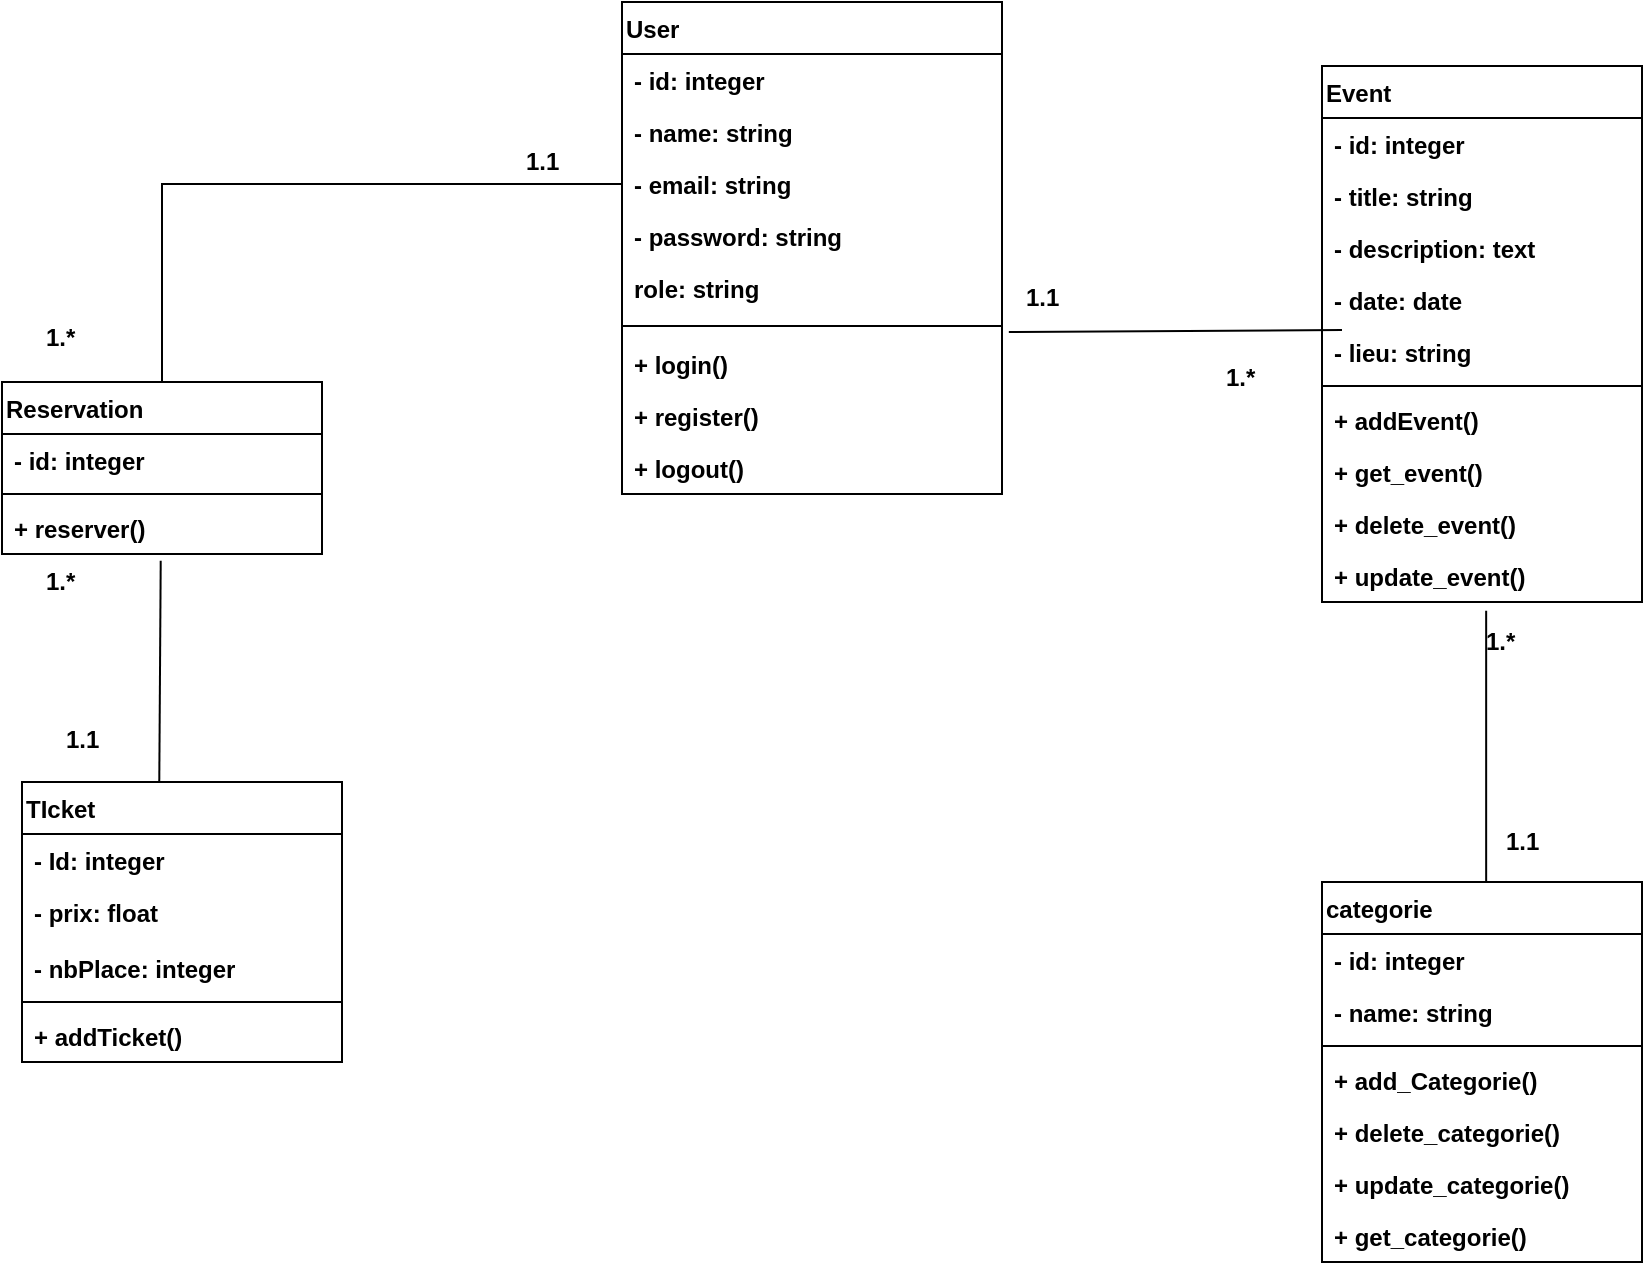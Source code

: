 <mxfile>
    <diagram id="Uz2oyUnhidnE9bJEwkCq" name="Page-1">
        <mxGraphModel dx="1693" dy="1212" grid="1" gridSize="10" guides="1" tooltips="1" connect="1" arrows="1" fold="1" page="0" pageScale="1" pageWidth="850" pageHeight="1100" math="0" shadow="0">
            <root>
                <mxCell id="0"/>
                <mxCell id="1" parent="0"/>
                <mxCell id="2" value="User" style="swimlane;fontStyle=1;align=left;verticalAlign=top;childLayout=stackLayout;horizontal=1;startSize=26;horizontalStack=0;resizeParent=1;resizeParentMax=0;resizeLast=0;collapsible=1;marginBottom=0;fontColor=default;rounded=0;" parent="1" vertex="1">
                    <mxGeometry x="290" y="-50" width="190" height="246" as="geometry"/>
                </mxCell>
                <mxCell id="3" value="- id: integer" style="text;align=left;verticalAlign=top;spacingLeft=4;spacingRight=4;overflow=hidden;rotatable=0;points=[[0,0.5],[1,0.5]];portConstraint=eastwest;fontStyle=1;fontColor=default;rounded=0;" parent="2" vertex="1">
                    <mxGeometry y="26" width="190" height="26" as="geometry"/>
                </mxCell>
                <mxCell id="4" value="- name: string" style="text;align=left;verticalAlign=top;spacingLeft=4;spacingRight=4;overflow=hidden;rotatable=0;points=[[0,0.5],[1,0.5]];portConstraint=eastwest;fontStyle=1;fontColor=default;rounded=0;" parent="2" vertex="1">
                    <mxGeometry y="52" width="190" height="26" as="geometry"/>
                </mxCell>
                <mxCell id="5" value="- email: string" style="text;align=left;verticalAlign=top;spacingLeft=4;spacingRight=4;overflow=hidden;rotatable=0;points=[[0,0.5],[1,0.5]];portConstraint=eastwest;fontStyle=1;fontColor=default;rounded=0;" parent="2" vertex="1">
                    <mxGeometry y="78" width="190" height="26" as="geometry"/>
                </mxCell>
                <mxCell id="6" value="- password: string" style="text;align=left;verticalAlign=top;spacingLeft=4;spacingRight=4;overflow=hidden;rotatable=0;points=[[0,0.5],[1,0.5]];portConstraint=eastwest;fontStyle=1;fontColor=default;rounded=0;" parent="2" vertex="1">
                    <mxGeometry y="104" width="190" height="26" as="geometry"/>
                </mxCell>
                <mxCell id="11" value="role: string&#10;" style="text;align=left;verticalAlign=top;spacingLeft=4;spacingRight=4;overflow=hidden;rotatable=0;points=[[0,0.5],[1,0.5]];portConstraint=eastwest;fontStyle=1;fontColor=default;rounded=0;" parent="2" vertex="1">
                    <mxGeometry y="130" width="190" height="26" as="geometry"/>
                </mxCell>
                <mxCell id="7" value="" style="line;strokeWidth=1;align=left;verticalAlign=middle;spacingTop=-1;spacingLeft=3;spacingRight=3;rotatable=0;labelPosition=right;points=[];portConstraint=eastwest;fontStyle=1;fontColor=default;rounded=0;" parent="2" vertex="1">
                    <mxGeometry y="156" width="190" height="12" as="geometry"/>
                </mxCell>
                <mxCell id="8" value="+ login()" style="text;align=left;verticalAlign=top;spacingLeft=4;spacingRight=4;overflow=hidden;rotatable=0;points=[[0,0.5],[1,0.5]];portConstraint=eastwest;fontStyle=1;fontColor=default;rounded=0;" parent="2" vertex="1">
                    <mxGeometry y="168" width="190" height="26" as="geometry"/>
                </mxCell>
                <mxCell id="9" value="+ register()" style="text;align=left;verticalAlign=top;spacingLeft=4;spacingRight=4;overflow=hidden;rotatable=0;points=[[0,0.5],[1,0.5]];portConstraint=eastwest;fontStyle=1;fontColor=default;rounded=0;" parent="2" vertex="1">
                    <mxGeometry y="194" width="190" height="26" as="geometry"/>
                </mxCell>
                <mxCell id="10" value="+ logout()" style="text;align=left;verticalAlign=top;spacingLeft=4;spacingRight=4;overflow=hidden;rotatable=0;points=[[0,0.5],[1,0.5]];portConstraint=eastwest;fontStyle=1;fontColor=default;rounded=0;" parent="2" vertex="1">
                    <mxGeometry y="220" width="190" height="26" as="geometry"/>
                </mxCell>
                <mxCell id="12" value="Event" style="swimlane;fontStyle=1;align=left;verticalAlign=top;childLayout=stackLayout;horizontal=1;startSize=26;horizontalStack=0;resizeParent=1;resizeParentMax=0;resizeLast=0;collapsible=1;marginBottom=0;fontColor=default;rounded=0;" parent="1" vertex="1">
                    <mxGeometry x="640" y="-18" width="160" height="268" as="geometry"/>
                </mxCell>
                <mxCell id="13" value="- id: integer" style="text;align=left;verticalAlign=top;spacingLeft=4;spacingRight=4;overflow=hidden;rotatable=0;points=[[0,0.5],[1,0.5]];portConstraint=eastwest;fontStyle=1;fontColor=default;rounded=0;" parent="12" vertex="1">
                    <mxGeometry y="26" width="160" height="26" as="geometry"/>
                </mxCell>
                <mxCell id="14" value="- title: string" style="text;align=left;verticalAlign=top;spacingLeft=4;spacingRight=4;overflow=hidden;rotatable=0;points=[[0,0.5],[1,0.5]];portConstraint=eastwest;fontStyle=1;fontColor=default;rounded=0;" parent="12" vertex="1">
                    <mxGeometry y="52" width="160" height="26" as="geometry"/>
                </mxCell>
                <mxCell id="15" value="- description: text" style="text;align=left;verticalAlign=top;spacingLeft=4;spacingRight=4;overflow=hidden;rotatable=0;points=[[0,0.5],[1,0.5]];portConstraint=eastwest;fontStyle=1;fontColor=default;rounded=0;" parent="12" vertex="1">
                    <mxGeometry y="78" width="160" height="26" as="geometry"/>
                </mxCell>
                <mxCell id="16" value="- date: date" style="text;align=left;verticalAlign=top;spacingLeft=4;spacingRight=4;overflow=hidden;rotatable=0;points=[[0,0.5],[1,0.5]];portConstraint=eastwest;fontStyle=1;fontColor=default;rounded=0;" parent="12" vertex="1">
                    <mxGeometry y="104" width="160" height="26" as="geometry"/>
                </mxCell>
                <mxCell id="17" value="- lieu: string" style="text;align=left;verticalAlign=top;spacingLeft=4;spacingRight=4;overflow=hidden;rotatable=0;points=[[0,0.5],[1,0.5]];portConstraint=eastwest;fontStyle=1;fontColor=default;rounded=0;" parent="12" vertex="1">
                    <mxGeometry y="130" width="160" height="26" as="geometry"/>
                </mxCell>
                <mxCell id="18" value="" style="line;strokeWidth=1;align=left;verticalAlign=middle;spacingTop=-1;spacingLeft=3;spacingRight=3;rotatable=0;labelPosition=right;points=[];portConstraint=eastwest;fontStyle=1;fontColor=default;rounded=0;" parent="12" vertex="1">
                    <mxGeometry y="156" width="160" height="8" as="geometry"/>
                </mxCell>
                <mxCell id="19" value="+ addEvent()" style="text;align=left;verticalAlign=top;spacingLeft=4;spacingRight=4;overflow=hidden;rotatable=0;points=[[0,0.5],[1,0.5]];portConstraint=eastwest;fontStyle=1;fontColor=default;rounded=0;" parent="12" vertex="1">
                    <mxGeometry y="164" width="160" height="26" as="geometry"/>
                </mxCell>
                <mxCell id="20" value="+ get_event()" style="text;align=left;verticalAlign=top;spacingLeft=4;spacingRight=4;overflow=hidden;rotatable=0;points=[[0,0.5],[1,0.5]];portConstraint=eastwest;fontStyle=1;fontColor=default;rounded=0;" parent="12" vertex="1">
                    <mxGeometry y="190" width="160" height="26" as="geometry"/>
                </mxCell>
                <mxCell id="21" value="+ delete_event()" style="text;align=left;verticalAlign=top;spacingLeft=4;spacingRight=4;overflow=hidden;rotatable=0;points=[[0,0.5],[1,0.5]];portConstraint=eastwest;fontStyle=1;fontColor=default;rounded=0;" parent="12" vertex="1">
                    <mxGeometry y="216" width="160" height="26" as="geometry"/>
                </mxCell>
                <mxCell id="22" value="+ update_event()" style="text;align=left;verticalAlign=top;spacingLeft=4;spacingRight=4;overflow=hidden;rotatable=0;points=[[0,0.5],[1,0.5]];portConstraint=eastwest;fontStyle=1;fontColor=default;rounded=0;" parent="12" vertex="1">
                    <mxGeometry y="242" width="160" height="26" as="geometry"/>
                </mxCell>
                <mxCell id="23" value="categorie" style="swimlane;fontStyle=1;align=left;verticalAlign=top;childLayout=stackLayout;horizontal=1;startSize=26;horizontalStack=0;resizeParent=1;resizeParentMax=0;resizeLast=0;collapsible=1;marginBottom=0;fontColor=default;rounded=0;" parent="1" vertex="1">
                    <mxGeometry x="640" y="390" width="160" height="190" as="geometry"/>
                </mxCell>
                <mxCell id="24" value="- id: integer" style="text;align=left;verticalAlign=top;spacingLeft=4;spacingRight=4;overflow=hidden;rotatable=0;points=[[0,0.5],[1,0.5]];portConstraint=eastwest;fontStyle=1;fontColor=default;rounded=0;" parent="23" vertex="1">
                    <mxGeometry y="26" width="160" height="26" as="geometry"/>
                </mxCell>
                <mxCell id="25" value="- name: string" style="text;align=left;verticalAlign=top;spacingLeft=4;spacingRight=4;overflow=hidden;rotatable=0;points=[[0,0.5],[1,0.5]];portConstraint=eastwest;fontStyle=1;fontColor=default;rounded=0;" parent="23" vertex="1">
                    <mxGeometry y="52" width="160" height="26" as="geometry"/>
                </mxCell>
                <mxCell id="26" value="" style="line;strokeWidth=1;align=left;verticalAlign=middle;spacingTop=-1;spacingLeft=3;spacingRight=3;rotatable=0;labelPosition=right;points=[];portConstraint=eastwest;fontStyle=1;fontColor=default;rounded=0;" parent="23" vertex="1">
                    <mxGeometry y="78" width="160" height="8" as="geometry"/>
                </mxCell>
                <mxCell id="27" value="+ add_Categorie()" style="text;align=left;verticalAlign=top;spacingLeft=4;spacingRight=4;overflow=hidden;rotatable=0;points=[[0,0.5],[1,0.5]];portConstraint=eastwest;fontStyle=1;fontColor=default;rounded=0;" parent="23" vertex="1">
                    <mxGeometry y="86" width="160" height="26" as="geometry"/>
                </mxCell>
                <mxCell id="28" value="+ delete_categorie()" style="text;align=left;verticalAlign=top;spacingLeft=4;spacingRight=4;overflow=hidden;rotatable=0;points=[[0,0.5],[1,0.5]];portConstraint=eastwest;fontStyle=1;fontColor=default;rounded=0;" parent="23" vertex="1">
                    <mxGeometry y="112" width="160" height="26" as="geometry"/>
                </mxCell>
                <mxCell id="29" value="+ update_categorie()" style="text;align=left;verticalAlign=top;spacingLeft=4;spacingRight=4;overflow=hidden;rotatable=0;points=[[0,0.5],[1,0.5]];portConstraint=eastwest;fontStyle=1;fontColor=default;rounded=0;" parent="23" vertex="1">
                    <mxGeometry y="138" width="160" height="26" as="geometry"/>
                </mxCell>
                <mxCell id="30" value="+ get_categorie()" style="text;align=left;verticalAlign=top;spacingLeft=4;spacingRight=4;overflow=hidden;rotatable=0;points=[[0,0.5],[1,0.5]];portConstraint=eastwest;fontStyle=1;fontColor=default;rounded=0;" parent="23" vertex="1">
                    <mxGeometry y="164" width="160" height="26" as="geometry"/>
                </mxCell>
                <mxCell id="31" value="TIcket" style="swimlane;fontStyle=1;align=left;verticalAlign=top;childLayout=stackLayout;horizontal=1;startSize=26;horizontalStack=0;resizeParent=1;resizeParentMax=0;resizeLast=0;collapsible=1;marginBottom=0;fontColor=default;rounded=0;" parent="1" vertex="1">
                    <mxGeometry x="-10" y="340" width="160" height="140" as="geometry"/>
                </mxCell>
                <mxCell id="32" value="- Id: integer" style="text;align=left;verticalAlign=top;spacingLeft=4;spacingRight=4;overflow=hidden;rotatable=0;points=[[0,0.5],[1,0.5]];portConstraint=eastwest;fontStyle=1;fontColor=default;rounded=0;" parent="31" vertex="1">
                    <mxGeometry y="26" width="160" height="26" as="geometry"/>
                </mxCell>
                <mxCell id="33" value="- prix: float&#10;&#10;" style="text;align=left;verticalAlign=top;spacingLeft=4;spacingRight=4;overflow=hidden;rotatable=0;points=[[0,0.5],[1,0.5]];portConstraint=eastwest;fontStyle=1;fontColor=default;rounded=0;" parent="31" vertex="1">
                    <mxGeometry y="52" width="160" height="28" as="geometry"/>
                </mxCell>
                <mxCell id="34" value="- nbPlace: integer" style="text;align=left;verticalAlign=top;spacingLeft=4;spacingRight=4;overflow=hidden;rotatable=0;points=[[0,0.5],[1,0.5]];portConstraint=eastwest;fontStyle=1;fontColor=default;rounded=0;" parent="31" vertex="1">
                    <mxGeometry y="80" width="160" height="26" as="geometry"/>
                </mxCell>
                <mxCell id="36" value="" style="line;strokeWidth=1;align=left;verticalAlign=middle;spacingTop=-1;spacingLeft=3;spacingRight=3;rotatable=0;labelPosition=right;points=[];portConstraint=eastwest;fontStyle=1;fontColor=default;rounded=0;" parent="31" vertex="1">
                    <mxGeometry y="106" width="160" height="8" as="geometry"/>
                </mxCell>
                <mxCell id="37" value="+ addTicket()" style="text;align=left;verticalAlign=top;spacingLeft=4;spacingRight=4;overflow=hidden;rotatable=0;points=[[0,0.5],[1,0.5]];portConstraint=eastwest;fontStyle=1;fontColor=default;rounded=0;" parent="31" vertex="1">
                    <mxGeometry y="114" width="160" height="26" as="geometry"/>
                </mxCell>
                <mxCell id="38" value="Reservation" style="swimlane;fontStyle=1;align=left;verticalAlign=top;childLayout=stackLayout;horizontal=1;startSize=26;horizontalStack=0;resizeParent=1;resizeParentMax=0;resizeLast=0;collapsible=1;marginBottom=0;fontColor=default;rounded=0;" parent="1" vertex="1">
                    <mxGeometry x="-20" y="140" width="160" height="86" as="geometry"/>
                </mxCell>
                <mxCell id="39" value="- id: integer" style="text;align=left;verticalAlign=top;spacingLeft=4;spacingRight=4;overflow=hidden;rotatable=0;points=[[0,0.5],[1,0.5]];portConstraint=eastwest;fontStyle=1;fontColor=default;rounded=0;" parent="38" vertex="1">
                    <mxGeometry y="26" width="160" height="26" as="geometry"/>
                </mxCell>
                <mxCell id="40" value="" style="line;strokeWidth=1;align=left;verticalAlign=middle;spacingTop=-1;spacingLeft=3;spacingRight=3;rotatable=0;labelPosition=right;points=[];portConstraint=eastwest;fontStyle=1;fontColor=default;rounded=0;" parent="38" vertex="1">
                    <mxGeometry y="52" width="160" height="8" as="geometry"/>
                </mxCell>
                <mxCell id="41" value="+ reserver()" style="text;align=left;verticalAlign=top;spacingLeft=4;spacingRight=4;overflow=hidden;rotatable=0;points=[[0,0.5],[1,0.5]];portConstraint=eastwest;fontStyle=1;fontColor=default;rounded=0;" parent="38" vertex="1">
                    <mxGeometry y="60" width="160" height="26" as="geometry"/>
                </mxCell>
                <mxCell id="42" value="" style="endArrow=none;html=1;exitX=1.018;exitY=-0.113;exitDx=0;exitDy=0;exitPerimeter=0;fontStyle=1;align=left;fontColor=default;rounded=0;" parent="1" source="8" edge="1">
                    <mxGeometry width="50" height="50" relative="1" as="geometry">
                        <mxPoint x="450" y="110" as="sourcePoint"/>
                        <mxPoint x="650" y="114" as="targetPoint"/>
                    </mxGeometry>
                </mxCell>
                <mxCell id="43" value="1.1" style="text;html=1;align=left;verticalAlign=middle;whiteSpace=wrap;rounded=0;fontStyle=1;fontColor=default;" parent="1" vertex="1">
                    <mxGeometry x="490" y="88" width="50" height="20" as="geometry"/>
                </mxCell>
                <mxCell id="44" value="1.*" style="text;html=1;align=left;verticalAlign=middle;whiteSpace=wrap;rounded=0;fontStyle=1;fontColor=default;" parent="1" vertex="1">
                    <mxGeometry x="590" y="128" width="50" height="20" as="geometry"/>
                </mxCell>
                <mxCell id="45" value="" style="endArrow=none;html=1;entryX=0.513;entryY=1.166;entryDx=0;entryDy=0;entryPerimeter=0;exitX=0.513;exitY=0;exitDx=0;exitDy=0;exitPerimeter=0;fontStyle=1;align=left;fontColor=default;rounded=0;" parent="1" source="23" edge="1" target="22">
                    <mxGeometry width="50" height="50" relative="1" as="geometry">
                        <mxPoint x="720" y="380" as="sourcePoint"/>
                        <mxPoint x="820.005" y="259" as="targetPoint"/>
                    </mxGeometry>
                </mxCell>
                <mxCell id="46" value="1.*" style="text;html=1;align=left;verticalAlign=middle;whiteSpace=wrap;rounded=0;fontStyle=1;fontColor=default;" parent="1" vertex="1">
                    <mxGeometry x="720" y="260" width="50" height="20" as="geometry"/>
                </mxCell>
                <mxCell id="47" value="1.1" style="text;html=1;align=left;verticalAlign=middle;whiteSpace=wrap;rounded=0;fontStyle=1;fontColor=default;" parent="1" vertex="1">
                    <mxGeometry x="730" y="360" width="50" height="20" as="geometry"/>
                </mxCell>
                <mxCell id="48" value="" style="endArrow=none;html=1;entryX=0;entryY=0.5;entryDx=0;entryDy=0;fontStyle=1;align=left;fontColor=default;rounded=0;" parent="1" target="5" edge="1">
                    <mxGeometry width="50" height="50" relative="1" as="geometry">
                        <mxPoint x="60" y="140" as="sourcePoint"/>
                        <mxPoint x="280" y="110" as="targetPoint"/>
                        <Array as="points">
                            <mxPoint x="60" y="41"/>
                        </Array>
                    </mxGeometry>
                </mxCell>
                <mxCell id="52" value="" style="endArrow=none;html=1;exitX=0.429;exitY=0;exitDx=0;exitDy=0;exitPerimeter=0;entryX=0.496;entryY=1.128;entryDx=0;entryDy=0;entryPerimeter=0;fontStyle=1;align=left;fontColor=default;rounded=0;" parent="1" source="31" target="41" edge="1">
                    <mxGeometry width="50" height="50" relative="1" as="geometry">
                        <mxPoint x="520" y="410" as="sourcePoint"/>
                        <mxPoint x="570" y="360" as="targetPoint"/>
                    </mxGeometry>
                </mxCell>
                <mxCell id="60" value="1.*" style="text;html=1;align=left;verticalAlign=middle;whiteSpace=wrap;rounded=0;fontStyle=1;fontColor=default;" parent="1" vertex="1">
                    <mxGeometry y="108" width="50" height="20" as="geometry"/>
                </mxCell>
                <mxCell id="61" value="1.1" style="text;html=1;align=left;verticalAlign=middle;whiteSpace=wrap;rounded=0;fontStyle=1;fontColor=default;" parent="1" vertex="1">
                    <mxGeometry x="240" y="20" width="50" height="20" as="geometry"/>
                </mxCell>
                <mxCell id="62" value="1.1" style="text;html=1;align=left;verticalAlign=middle;whiteSpace=wrap;rounded=0;fontStyle=1;fontColor=default;" parent="1" vertex="1">
                    <mxGeometry x="10" y="309" width="50" height="20" as="geometry"/>
                </mxCell>
                <mxCell id="63" value="1.*" style="text;html=1;align=left;verticalAlign=middle;whiteSpace=wrap;rounded=0;fontStyle=1;fontColor=default;" parent="1" vertex="1">
                    <mxGeometry y="230" width="50" height="20" as="geometry"/>
                </mxCell>
            </root>
        </mxGraphModel>
    </diagram>
</mxfile>
